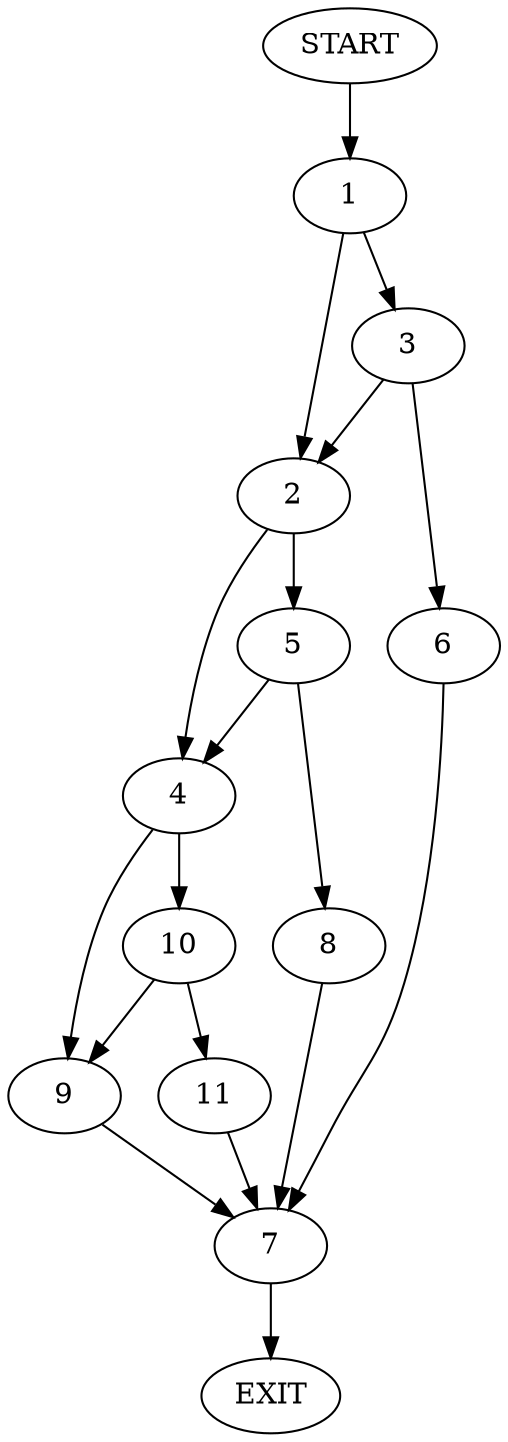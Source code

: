 digraph {
0 [label="START"]
12 [label="EXIT"]
0 -> 1
1 -> 2
1 -> 3
2 -> 4
2 -> 5
3 -> 2
3 -> 6
6 -> 7
7 -> 12
5 -> 4
5 -> 8
4 -> 9
4 -> 10
8 -> 7
10 -> 9
10 -> 11
9 -> 7
11 -> 7
}
